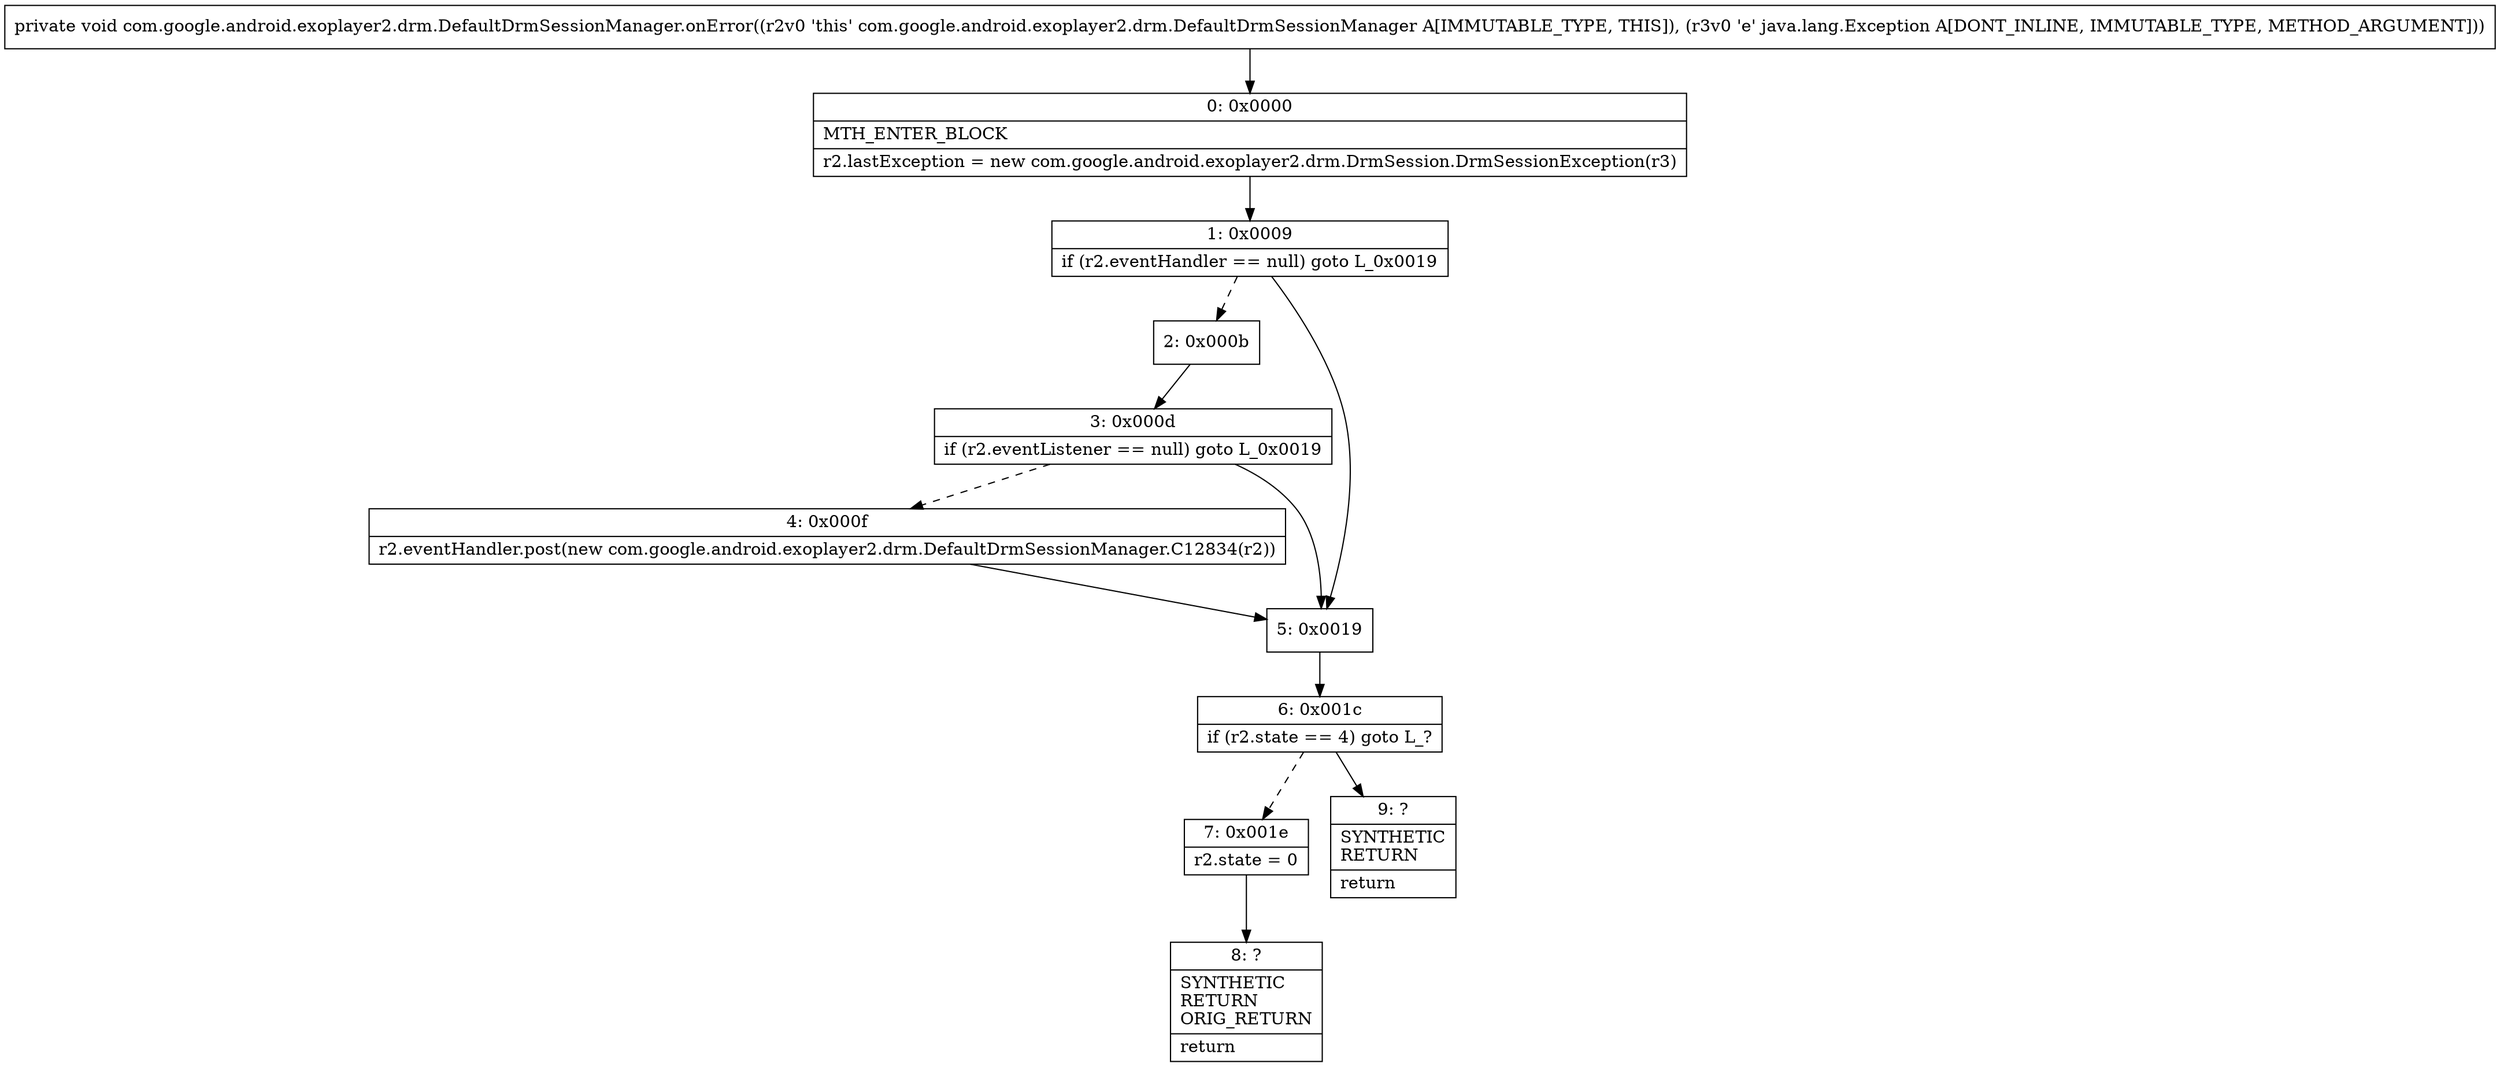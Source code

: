 digraph "CFG forcom.google.android.exoplayer2.drm.DefaultDrmSessionManager.onError(Ljava\/lang\/Exception;)V" {
Node_0 [shape=record,label="{0\:\ 0x0000|MTH_ENTER_BLOCK\l|r2.lastException = new com.google.android.exoplayer2.drm.DrmSession.DrmSessionException(r3)\l}"];
Node_1 [shape=record,label="{1\:\ 0x0009|if (r2.eventHandler == null) goto L_0x0019\l}"];
Node_2 [shape=record,label="{2\:\ 0x000b}"];
Node_3 [shape=record,label="{3\:\ 0x000d|if (r2.eventListener == null) goto L_0x0019\l}"];
Node_4 [shape=record,label="{4\:\ 0x000f|r2.eventHandler.post(new com.google.android.exoplayer2.drm.DefaultDrmSessionManager.C12834(r2))\l}"];
Node_5 [shape=record,label="{5\:\ 0x0019}"];
Node_6 [shape=record,label="{6\:\ 0x001c|if (r2.state == 4) goto L_?\l}"];
Node_7 [shape=record,label="{7\:\ 0x001e|r2.state = 0\l}"];
Node_8 [shape=record,label="{8\:\ ?|SYNTHETIC\lRETURN\lORIG_RETURN\l|return\l}"];
Node_9 [shape=record,label="{9\:\ ?|SYNTHETIC\lRETURN\l|return\l}"];
MethodNode[shape=record,label="{private void com.google.android.exoplayer2.drm.DefaultDrmSessionManager.onError((r2v0 'this' com.google.android.exoplayer2.drm.DefaultDrmSessionManager A[IMMUTABLE_TYPE, THIS]), (r3v0 'e' java.lang.Exception A[DONT_INLINE, IMMUTABLE_TYPE, METHOD_ARGUMENT])) }"];
MethodNode -> Node_0;
Node_0 -> Node_1;
Node_1 -> Node_2[style=dashed];
Node_1 -> Node_5;
Node_2 -> Node_3;
Node_3 -> Node_4[style=dashed];
Node_3 -> Node_5;
Node_4 -> Node_5;
Node_5 -> Node_6;
Node_6 -> Node_7[style=dashed];
Node_6 -> Node_9;
Node_7 -> Node_8;
}

